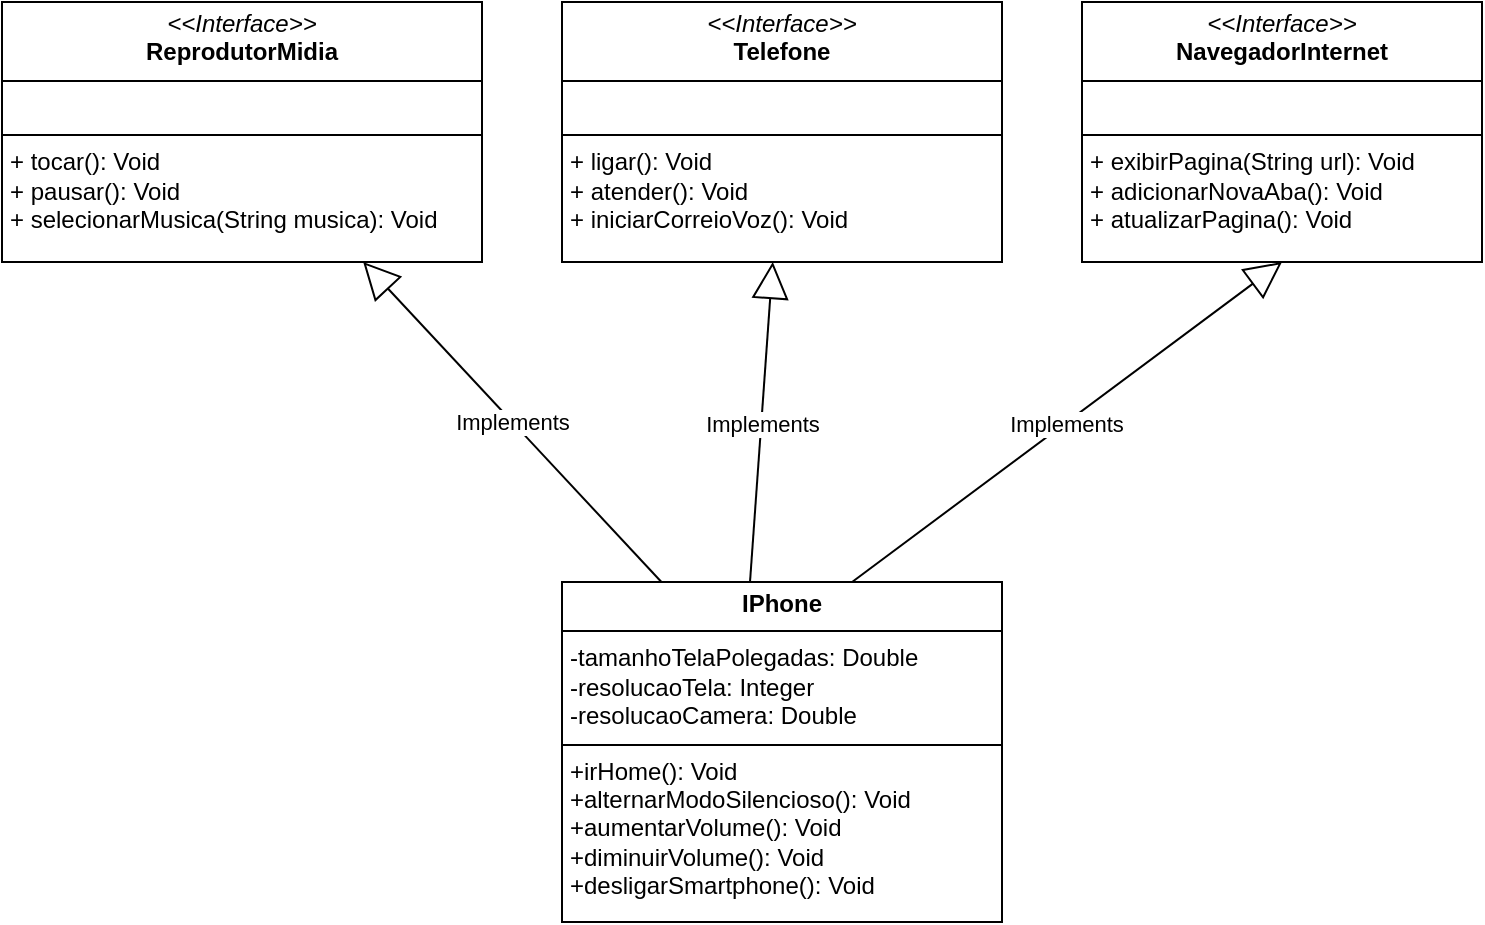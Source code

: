 <mxfile version="24.6.4" type="github">
  <diagram name="Page-1" id="efa7a0a1-bf9b-a30e-e6df-94a7791c09e9">
    <mxGraphModel dx="838" dy="438" grid="1" gridSize="10" guides="1" tooltips="1" connect="1" arrows="1" fold="1" page="1" pageScale="1" pageWidth="826" pageHeight="1169" background="none" math="0" shadow="0">
      <root>
        <mxCell id="0" />
        <mxCell id="1" parent="0" />
        <mxCell id="0dwgYUk2g9b51EeLQ0Um-119" value="Implements" style="endArrow=block;endSize=16;endFill=0;html=1;rounded=0;entryX=0.5;entryY=1;entryDx=0;entryDy=0;exitX=0.654;exitY=0.005;exitDx=0;exitDy=0;exitPerimeter=0;" edge="1" parent="1" source="0dwgYUk2g9b51EeLQ0Um-133" target="0dwgYUk2g9b51EeLQ0Um-121">
          <mxGeometry width="160" relative="1" as="geometry">
            <mxPoint x="480" y="344.677" as="sourcePoint" />
            <mxPoint x="550" y="240" as="targetPoint" />
          </mxGeometry>
        </mxCell>
        <mxCell id="0dwgYUk2g9b51EeLQ0Um-120" value="&lt;p style=&quot;margin:0px;margin-top:4px;text-align:center;&quot;&gt;&lt;i&gt;&amp;lt;&amp;lt;Interface&amp;gt;&amp;gt;&lt;/i&gt;&lt;br&gt;&lt;b&gt;Telefone&lt;/b&gt;&lt;/p&gt;&lt;hr size=&quot;1&quot; style=&quot;border-style:solid;&quot;&gt;&lt;p style=&quot;margin:0px;margin-left:4px;&quot;&gt;&lt;br&gt;&lt;/p&gt;&lt;hr size=&quot;1&quot; style=&quot;border-style:solid;&quot;&gt;&lt;p style=&quot;margin:0px;margin-left:4px;&quot;&gt;+ ligar(): Void&lt;br&gt;+ atender(): Void&lt;/p&gt;&lt;p style=&quot;margin:0px;margin-left:4px;&quot;&gt;+ iniciarCorreioVoz(): Void&lt;br&gt;&lt;/p&gt;" style="verticalAlign=top;align=left;overflow=fill;html=1;whiteSpace=wrap;" vertex="1" parent="1">
          <mxGeometry x="330" y="70" width="220" height="130" as="geometry" />
        </mxCell>
        <mxCell id="0dwgYUk2g9b51EeLQ0Um-121" value="&lt;p style=&quot;margin:0px;margin-top:4px;text-align:center;&quot;&gt;&lt;i&gt;&amp;lt;&amp;lt;Interface&amp;gt;&amp;gt;&lt;/i&gt;&lt;br&gt;&lt;b&gt;NavegadorInternet&lt;/b&gt;&lt;/p&gt;&lt;hr size=&quot;1&quot; style=&quot;border-style:solid;&quot;&gt;&lt;p style=&quot;margin:0px;margin-left:4px;&quot;&gt;&lt;br&gt;&lt;/p&gt;&lt;hr size=&quot;1&quot; style=&quot;border-style:solid;&quot;&gt;&lt;p style=&quot;margin:0px;margin-left:4px;&quot;&gt;+ exibirPagina(String url): Void&lt;br&gt;+ adicionarNovaAba(): Void&lt;/p&gt;&lt;p style=&quot;margin:0px;margin-left:4px;&quot;&gt;+ atualizarPagina(): Void&lt;br&gt;&lt;/p&gt;" style="verticalAlign=top;align=left;overflow=fill;html=1;whiteSpace=wrap;" vertex="1" parent="1">
          <mxGeometry x="590" y="70" width="200" height="130" as="geometry" />
        </mxCell>
        <mxCell id="0dwgYUk2g9b51EeLQ0Um-122" value="&lt;p style=&quot;margin:0px;margin-top:4px;text-align:center;&quot;&gt;&lt;i&gt;&amp;lt;&amp;lt;Interface&amp;gt;&amp;gt;&lt;/i&gt;&lt;br&gt;&lt;b&gt;ReprodutorMidia&lt;/b&gt;&lt;/p&gt;&lt;hr size=&quot;1&quot; style=&quot;border-style:solid;&quot;&gt;&lt;p style=&quot;margin:0px;margin-left:4px;&quot;&gt;&lt;br&gt;&lt;/p&gt;&lt;hr size=&quot;1&quot; style=&quot;border-style:solid;&quot;&gt;&lt;p style=&quot;margin:0px;margin-left:4px;&quot;&gt;+ tocar(): Void&lt;br&gt;+ pausar(): Void&lt;/p&gt;&lt;p style=&quot;margin: 0px 0px 0px 4px;&quot;&gt;+ selecionarMusica(String musica&lt;span style=&quot;background-color: initial;&quot;&gt;): Void&lt;/span&gt;&lt;/p&gt;&lt;p style=&quot;margin: 0px 0px 0px 4px;&quot;&gt;&lt;br&gt;&lt;/p&gt;" style="verticalAlign=top;align=left;overflow=fill;html=1;whiteSpace=wrap;" vertex="1" parent="1">
          <mxGeometry x="50" y="70" width="240" height="130" as="geometry" />
        </mxCell>
        <mxCell id="0dwgYUk2g9b51EeLQ0Um-126" value="Implements" style="endArrow=block;endSize=16;endFill=0;html=1;rounded=0;exitX=0.427;exitY=0.005;exitDx=0;exitDy=0;exitPerimeter=0;" edge="1" parent="1" source="0dwgYUk2g9b51EeLQ0Um-133" target="0dwgYUk2g9b51EeLQ0Um-120">
          <mxGeometry width="160" relative="1" as="geometry">
            <mxPoint x="415" y="330" as="sourcePoint" />
            <mxPoint x="675" y="200" as="targetPoint" />
          </mxGeometry>
        </mxCell>
        <mxCell id="0dwgYUk2g9b51EeLQ0Um-127" value="Implements" style="endArrow=block;endSize=16;endFill=0;html=1;rounded=0;exitX=0.226;exitY=0;exitDx=0;exitDy=0;exitPerimeter=0;" edge="1" parent="1" source="0dwgYUk2g9b51EeLQ0Um-133" target="0dwgYUk2g9b51EeLQ0Um-122">
          <mxGeometry width="160" relative="1" as="geometry">
            <mxPoint x="341.92" y="332.34" as="sourcePoint" />
            <mxPoint x="685" y="210" as="targetPoint" />
          </mxGeometry>
        </mxCell>
        <mxCell id="0dwgYUk2g9b51EeLQ0Um-133" value="&lt;p style=&quot;margin:0px;margin-top:4px;text-align:center;&quot;&gt;&lt;b&gt;IPhone&lt;/b&gt;&lt;/p&gt;&lt;hr size=&quot;1&quot; style=&quot;border-style:solid;&quot;&gt;&lt;p style=&quot;margin:0px;margin-left:4px;&quot;&gt;-tamanhoTelaPolegadas: Double&lt;/p&gt;&lt;p style=&quot;margin:0px;margin-left:4px;&quot;&gt;-resolucaoTela: Integer&lt;/p&gt;&lt;p style=&quot;margin:0px;margin-left:4px;&quot;&gt;-resolucaoCamera: Double&lt;/p&gt;&lt;hr size=&quot;1&quot; style=&quot;border-style:solid;&quot;&gt;&lt;p style=&quot;margin: 0px 0px 0px 4px;&quot;&gt;+irHome(): Void&lt;/p&gt;&lt;p style=&quot;margin: 0px 0px 0px 4px;&quot;&gt;+alternarModoSilencioso(): Void&lt;/p&gt;&lt;p style=&quot;margin: 0px 0px 0px 4px;&quot;&gt;+aumentarVolume(): Void&lt;/p&gt;&lt;p style=&quot;margin: 0px 0px 0px 4px;&quot;&gt;+diminuirVolume(): Void&lt;/p&gt;&lt;p style=&quot;margin: 0px 0px 0px 4px;&quot;&gt;+desligarSmartphone(): Void&lt;/p&gt;&lt;p style=&quot;margin: 0px 0px 0px 4px;&quot;&gt;&lt;br&gt;&lt;/p&gt;" style="verticalAlign=top;align=left;overflow=fill;html=1;whiteSpace=wrap;" vertex="1" parent="1">
          <mxGeometry x="330" y="360" width="220" height="170" as="geometry" />
        </mxCell>
      </root>
    </mxGraphModel>
  </diagram>
</mxfile>
